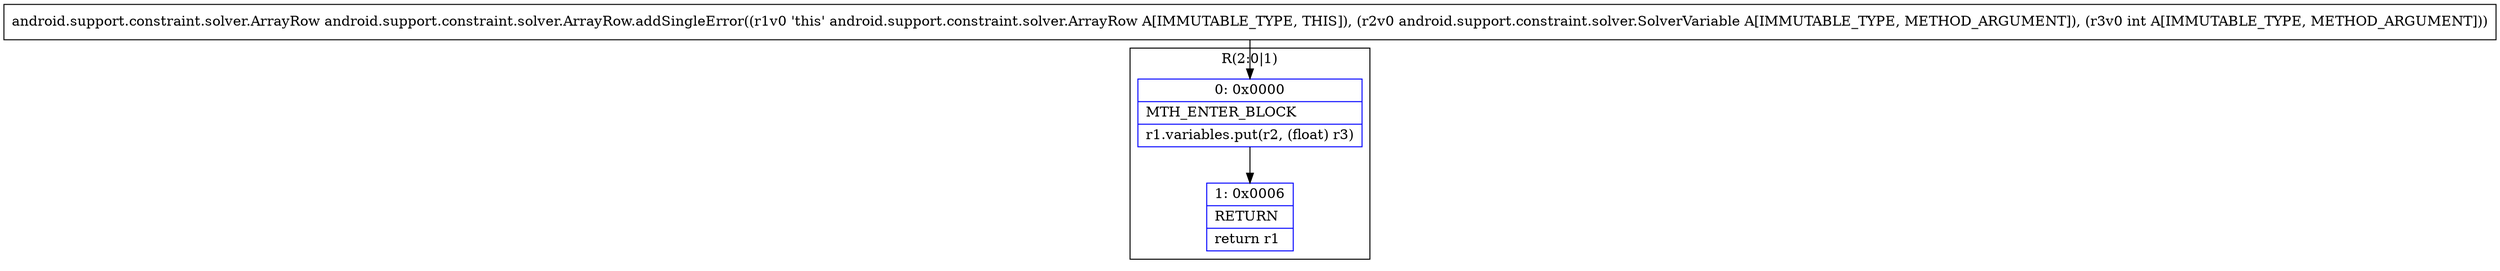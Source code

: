 digraph "CFG forandroid.support.constraint.solver.ArrayRow.addSingleError(Landroid\/support\/constraint\/solver\/SolverVariable;I)Landroid\/support\/constraint\/solver\/ArrayRow;" {
subgraph cluster_Region_366400238 {
label = "R(2:0|1)";
node [shape=record,color=blue];
Node_0 [shape=record,label="{0\:\ 0x0000|MTH_ENTER_BLOCK\l|r1.variables.put(r2, (float) r3)\l}"];
Node_1 [shape=record,label="{1\:\ 0x0006|RETURN\l|return r1\l}"];
}
MethodNode[shape=record,label="{android.support.constraint.solver.ArrayRow android.support.constraint.solver.ArrayRow.addSingleError((r1v0 'this' android.support.constraint.solver.ArrayRow A[IMMUTABLE_TYPE, THIS]), (r2v0 android.support.constraint.solver.SolverVariable A[IMMUTABLE_TYPE, METHOD_ARGUMENT]), (r3v0 int A[IMMUTABLE_TYPE, METHOD_ARGUMENT])) }"];
MethodNode -> Node_0;
Node_0 -> Node_1;
}

